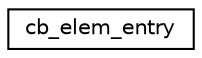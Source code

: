 digraph "Graphical Class Hierarchy"
{
 // LATEX_PDF_SIZE
  edge [fontname="Helvetica",fontsize="10",labelfontname="Helvetica",labelfontsize="10"];
  node [fontname="Helvetica",fontsize="10",shape=record];
  rankdir="LR";
  Node0 [label="cb_elem_entry",height=0.2,width=0.4,color="black", fillcolor="white", style="filled",URL="$structcb__elem__entry.html",tooltip=" "];
}

